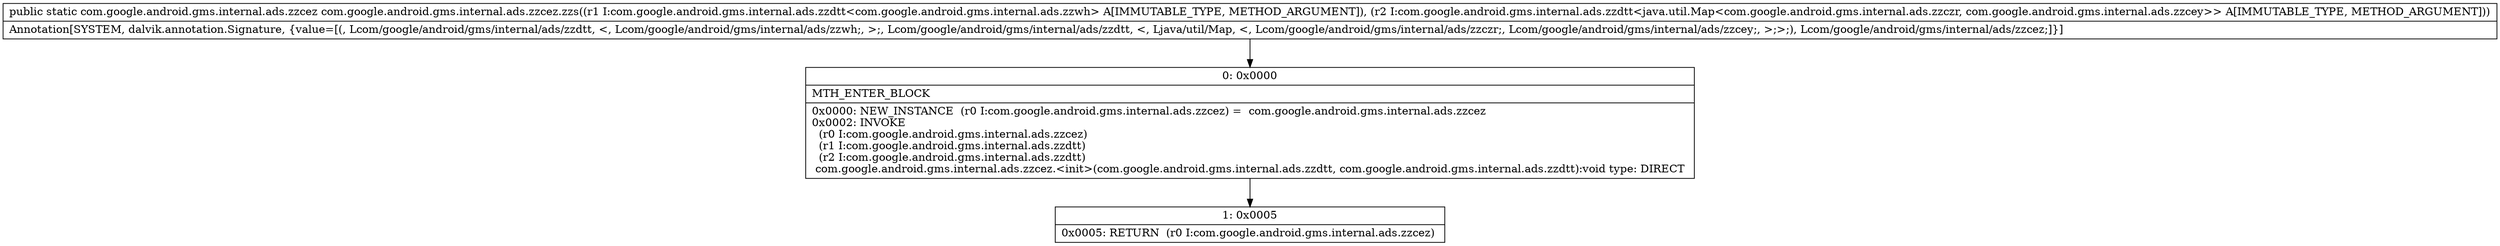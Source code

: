 digraph "CFG forcom.google.android.gms.internal.ads.zzcez.zzs(Lcom\/google\/android\/gms\/internal\/ads\/zzdtt;Lcom\/google\/android\/gms\/internal\/ads\/zzdtt;)Lcom\/google\/android\/gms\/internal\/ads\/zzcez;" {
Node_0 [shape=record,label="{0\:\ 0x0000|MTH_ENTER_BLOCK\l|0x0000: NEW_INSTANCE  (r0 I:com.google.android.gms.internal.ads.zzcez) =  com.google.android.gms.internal.ads.zzcez \l0x0002: INVOKE  \l  (r0 I:com.google.android.gms.internal.ads.zzcez)\l  (r1 I:com.google.android.gms.internal.ads.zzdtt)\l  (r2 I:com.google.android.gms.internal.ads.zzdtt)\l com.google.android.gms.internal.ads.zzcez.\<init\>(com.google.android.gms.internal.ads.zzdtt, com.google.android.gms.internal.ads.zzdtt):void type: DIRECT \l}"];
Node_1 [shape=record,label="{1\:\ 0x0005|0x0005: RETURN  (r0 I:com.google.android.gms.internal.ads.zzcez) \l}"];
MethodNode[shape=record,label="{public static com.google.android.gms.internal.ads.zzcez com.google.android.gms.internal.ads.zzcez.zzs((r1 I:com.google.android.gms.internal.ads.zzdtt\<com.google.android.gms.internal.ads.zzwh\> A[IMMUTABLE_TYPE, METHOD_ARGUMENT]), (r2 I:com.google.android.gms.internal.ads.zzdtt\<java.util.Map\<com.google.android.gms.internal.ads.zzczr, com.google.android.gms.internal.ads.zzcey\>\> A[IMMUTABLE_TYPE, METHOD_ARGUMENT]))  | Annotation[SYSTEM, dalvik.annotation.Signature, \{value=[(, Lcom\/google\/android\/gms\/internal\/ads\/zzdtt, \<, Lcom\/google\/android\/gms\/internal\/ads\/zzwh;, \>;, Lcom\/google\/android\/gms\/internal\/ads\/zzdtt, \<, Ljava\/util\/Map, \<, Lcom\/google\/android\/gms\/internal\/ads\/zzczr;, Lcom\/google\/android\/gms\/internal\/ads\/zzcey;, \>;\>;), Lcom\/google\/android\/gms\/internal\/ads\/zzcez;]\}]\l}"];
MethodNode -> Node_0;
Node_0 -> Node_1;
}

